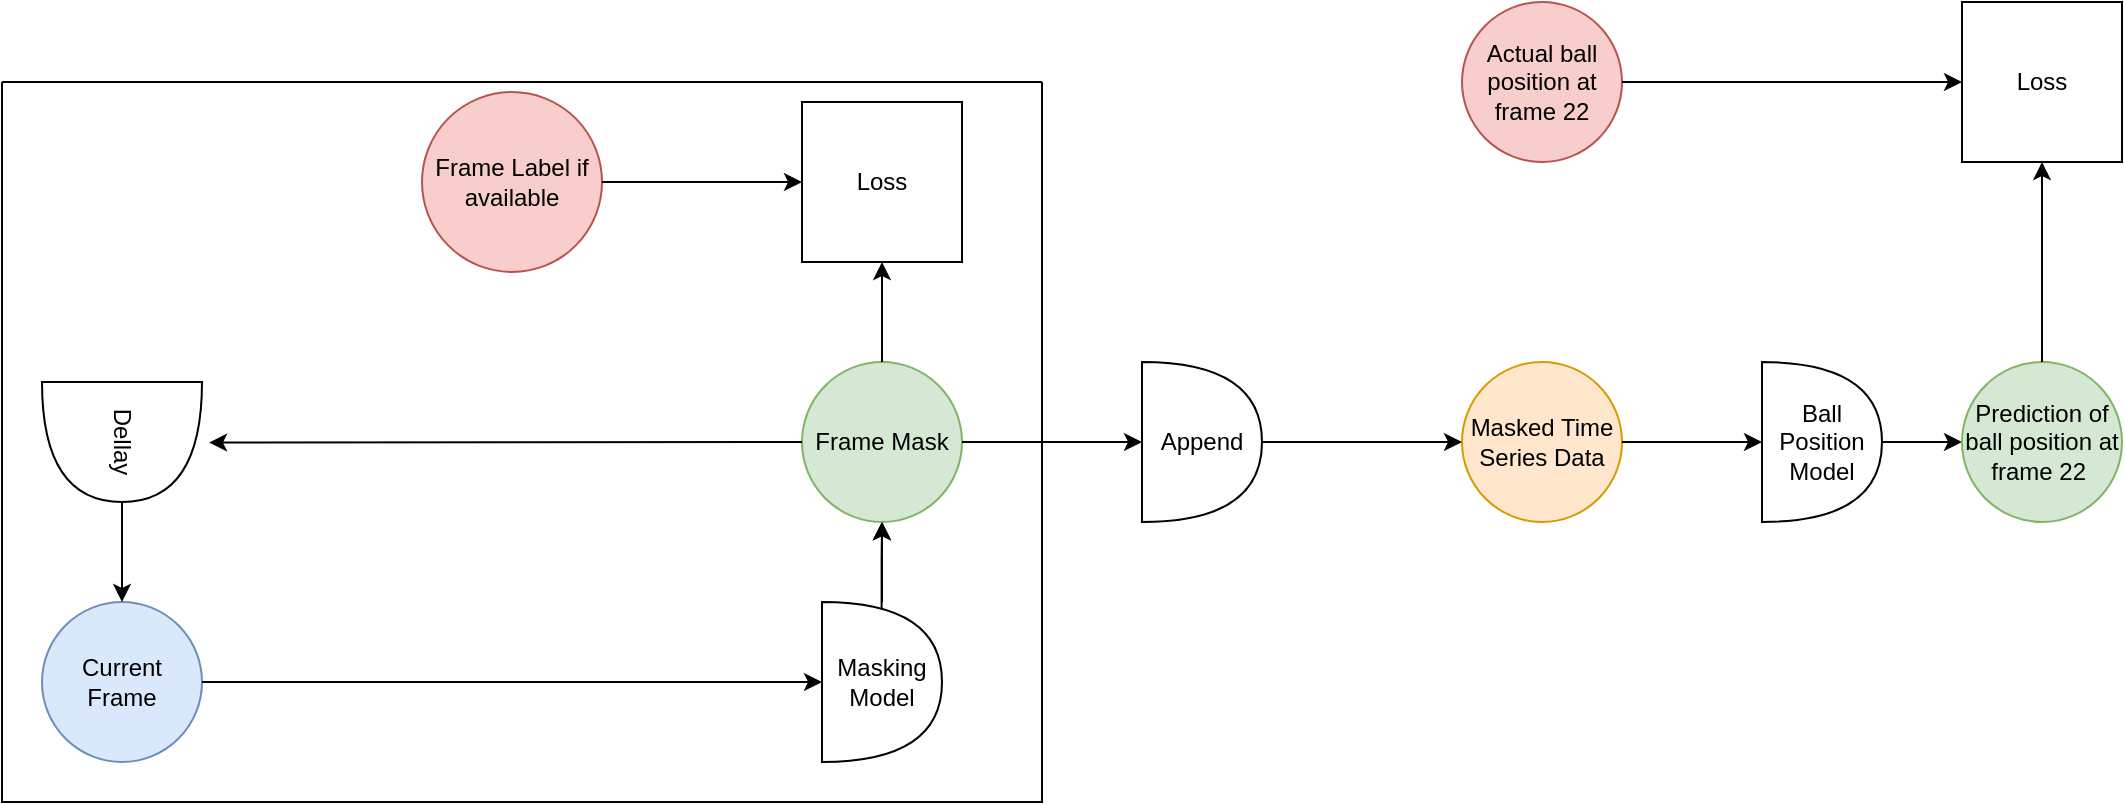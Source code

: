<mxfile version="22.1.7" type="github">
  <diagram name="Page-1" id="QOoU6ts0P6WUyy-RfyxB">
    <mxGraphModel dx="1578" dy="962" grid="1" gridSize="10" guides="1" tooltips="1" connect="1" arrows="1" fold="1" page="1" pageScale="1" pageWidth="850" pageHeight="1100" math="0" shadow="0">
      <root>
        <mxCell id="0" />
        <mxCell id="1" parent="0" />
        <mxCell id="OwdCwzS7ZTWXTgMgKkXd-84" value="" style="swimlane;startSize=0;" vertex="1" parent="1">
          <mxGeometry x="230" y="210" width="520" height="360" as="geometry" />
        </mxCell>
        <mxCell id="OwdCwzS7ZTWXTgMgKkXd-85" value="Current Frame" style="ellipse;whiteSpace=wrap;html=1;aspect=fixed;fillColor=#dae8fc;strokeColor=#6c8ebf;" vertex="1" parent="OwdCwzS7ZTWXTgMgKkXd-84">
          <mxGeometry x="20" y="260" width="80" height="80" as="geometry" />
        </mxCell>
        <mxCell id="OwdCwzS7ZTWXTgMgKkXd-95" value="" style="edgeStyle=orthogonalEdgeStyle;rounded=0;orthogonalLoop=1;jettySize=auto;html=1;" edge="1" parent="OwdCwzS7ZTWXTgMgKkXd-84" source="OwdCwzS7ZTWXTgMgKkXd-86" target="OwdCwzS7ZTWXTgMgKkXd-87">
          <mxGeometry relative="1" as="geometry" />
        </mxCell>
        <mxCell id="OwdCwzS7ZTWXTgMgKkXd-96" value="" style="edgeStyle=orthogonalEdgeStyle;rounded=0;orthogonalLoop=1;jettySize=auto;html=1;exitX=0.497;exitY=0.039;exitDx=0;exitDy=0;exitPerimeter=0;" edge="1" parent="OwdCwzS7ZTWXTgMgKkXd-84" source="OwdCwzS7ZTWXTgMgKkXd-86" target="OwdCwzS7ZTWXTgMgKkXd-87">
          <mxGeometry relative="1" as="geometry">
            <mxPoint x="440" y="260" as="sourcePoint" />
          </mxGeometry>
        </mxCell>
        <mxCell id="OwdCwzS7ZTWXTgMgKkXd-86" value="Masking Model" style="shape=or;whiteSpace=wrap;html=1;" vertex="1" parent="OwdCwzS7ZTWXTgMgKkXd-84">
          <mxGeometry x="410" y="260" width="60" height="80" as="geometry" />
        </mxCell>
        <mxCell id="OwdCwzS7ZTWXTgMgKkXd-87" value="Frame Mask" style="ellipse;whiteSpace=wrap;html=1;aspect=fixed;fillColor=#d5e8d4;strokeColor=#82b366;" vertex="1" parent="OwdCwzS7ZTWXTgMgKkXd-84">
          <mxGeometry x="400" y="140" width="80" height="80" as="geometry" />
        </mxCell>
        <mxCell id="OwdCwzS7ZTWXTgMgKkXd-88" value="Loss" style="whiteSpace=wrap;html=1;aspect=fixed;" vertex="1" parent="OwdCwzS7ZTWXTgMgKkXd-84">
          <mxGeometry x="400" y="10" width="80" height="80" as="geometry" />
        </mxCell>
        <mxCell id="OwdCwzS7ZTWXTgMgKkXd-89" value="Frame Label if available" style="ellipse;whiteSpace=wrap;html=1;aspect=fixed;fillColor=#f8cecc;strokeColor=#b85450;" vertex="1" parent="OwdCwzS7ZTWXTgMgKkXd-84">
          <mxGeometry x="210" y="5" width="90" height="90" as="geometry" />
        </mxCell>
        <mxCell id="OwdCwzS7ZTWXTgMgKkXd-92" value="Dellay" style="shape=or;whiteSpace=wrap;html=1;rotation=90;" vertex="1" parent="OwdCwzS7ZTWXTgMgKkXd-84">
          <mxGeometry x="30" y="140" width="60" height="80" as="geometry" />
        </mxCell>
        <mxCell id="OwdCwzS7ZTWXTgMgKkXd-93" value="" style="endArrow=classic;html=1;rounded=0;exitX=1;exitY=0.5;exitDx=0;exitDy=0;entryX=0;entryY=0.5;entryDx=0;entryDy=0;entryPerimeter=0;" edge="1" parent="OwdCwzS7ZTWXTgMgKkXd-84" source="OwdCwzS7ZTWXTgMgKkXd-85" target="OwdCwzS7ZTWXTgMgKkXd-86">
          <mxGeometry width="50" height="50" relative="1" as="geometry">
            <mxPoint x="330" y="240" as="sourcePoint" />
            <mxPoint x="380" y="190" as="targetPoint" />
          </mxGeometry>
        </mxCell>
        <mxCell id="OwdCwzS7ZTWXTgMgKkXd-94" value="" style="endArrow=classic;html=1;rounded=0;" edge="1" parent="OwdCwzS7ZTWXTgMgKkXd-84">
          <mxGeometry width="50" height="50" relative="1" as="geometry">
            <mxPoint x="440" y="260" as="sourcePoint" />
            <mxPoint x="440" y="220" as="targetPoint" />
          </mxGeometry>
        </mxCell>
        <mxCell id="OwdCwzS7ZTWXTgMgKkXd-101" value="" style="endArrow=classic;html=1;rounded=0;exitX=0.5;exitY=0;exitDx=0;exitDy=0;entryX=0.5;entryY=1;entryDx=0;entryDy=0;" edge="1" parent="OwdCwzS7ZTWXTgMgKkXd-84" source="OwdCwzS7ZTWXTgMgKkXd-87" target="OwdCwzS7ZTWXTgMgKkXd-88">
          <mxGeometry width="50" height="50" relative="1" as="geometry">
            <mxPoint x="450" y="260" as="sourcePoint" />
            <mxPoint x="500" y="210" as="targetPoint" />
          </mxGeometry>
        </mxCell>
        <mxCell id="OwdCwzS7ZTWXTgMgKkXd-105" value="" style="endArrow=classic;html=1;rounded=0;exitX=1;exitY=0.5;exitDx=0;exitDy=0;exitPerimeter=0;entryX=0.5;entryY=0;entryDx=0;entryDy=0;" edge="1" parent="OwdCwzS7ZTWXTgMgKkXd-84" source="OwdCwzS7ZTWXTgMgKkXd-92" target="OwdCwzS7ZTWXTgMgKkXd-85">
          <mxGeometry width="50" height="50" relative="1" as="geometry">
            <mxPoint x="450" y="290" as="sourcePoint" />
            <mxPoint x="500" y="240" as="targetPoint" />
          </mxGeometry>
        </mxCell>
        <mxCell id="OwdCwzS7ZTWXTgMgKkXd-107" value="" style="endArrow=classic;html=1;rounded=0;exitX=1;exitY=0.5;exitDx=0;exitDy=0;entryX=0;entryY=0.5;entryDx=0;entryDy=0;" edge="1" parent="OwdCwzS7ZTWXTgMgKkXd-84" source="OwdCwzS7ZTWXTgMgKkXd-89" target="OwdCwzS7ZTWXTgMgKkXd-88">
          <mxGeometry width="50" height="50" relative="1" as="geometry">
            <mxPoint x="700" y="140" as="sourcePoint" />
            <mxPoint x="750" y="90" as="targetPoint" />
          </mxGeometry>
        </mxCell>
        <mxCell id="OwdCwzS7ZTWXTgMgKkXd-108" value="" style="endArrow=classic;html=1;rounded=0;exitX=0;exitY=0.5;exitDx=0;exitDy=0;entryX=0.505;entryY=-0.044;entryDx=0;entryDy=0;entryPerimeter=0;" edge="1" parent="OwdCwzS7ZTWXTgMgKkXd-84" source="OwdCwzS7ZTWXTgMgKkXd-87" target="OwdCwzS7ZTWXTgMgKkXd-92">
          <mxGeometry width="50" height="50" relative="1" as="geometry">
            <mxPoint x="700" y="140" as="sourcePoint" />
            <mxPoint x="750" y="90" as="targetPoint" />
          </mxGeometry>
        </mxCell>
        <mxCell id="OwdCwzS7ZTWXTgMgKkXd-97" value="Append" style="shape=or;whiteSpace=wrap;html=1;" vertex="1" parent="1">
          <mxGeometry x="800" y="350" width="60" height="80" as="geometry" />
        </mxCell>
        <mxCell id="OwdCwzS7ZTWXTgMgKkXd-98" value="" style="endArrow=classic;html=1;rounded=0;exitX=1;exitY=0.5;exitDx=0;exitDy=0;entryX=0;entryY=0.5;entryDx=0;entryDy=0;entryPerimeter=0;" edge="1" parent="1" source="OwdCwzS7ZTWXTgMgKkXd-87" target="OwdCwzS7ZTWXTgMgKkXd-97">
          <mxGeometry width="50" height="50" relative="1" as="geometry">
            <mxPoint x="670" y="470" as="sourcePoint" />
            <mxPoint x="720" y="420" as="targetPoint" />
          </mxGeometry>
        </mxCell>
        <mxCell id="OwdCwzS7ZTWXTgMgKkXd-99" value="Masked Time Series Data" style="ellipse;whiteSpace=wrap;html=1;aspect=fixed;fillColor=#ffe6cc;strokeColor=#d79b00;" vertex="1" parent="1">
          <mxGeometry x="960" y="350" width="80" height="80" as="geometry" />
        </mxCell>
        <mxCell id="OwdCwzS7ZTWXTgMgKkXd-100" value="" style="endArrow=classic;html=1;rounded=0;exitX=1;exitY=0.5;exitDx=0;exitDy=0;exitPerimeter=0;entryX=0;entryY=0.5;entryDx=0;entryDy=0;" edge="1" parent="1" source="OwdCwzS7ZTWXTgMgKkXd-97" target="OwdCwzS7ZTWXTgMgKkXd-99">
          <mxGeometry width="50" height="50" relative="1" as="geometry">
            <mxPoint x="890" y="470" as="sourcePoint" />
            <mxPoint x="940" y="420" as="targetPoint" />
          </mxGeometry>
        </mxCell>
        <mxCell id="OwdCwzS7ZTWXTgMgKkXd-106" value="Ball Position Model" style="shape=or;whiteSpace=wrap;html=1;" vertex="1" parent="1">
          <mxGeometry x="1110" y="350" width="60" height="80" as="geometry" />
        </mxCell>
        <mxCell id="OwdCwzS7ZTWXTgMgKkXd-109" value="" style="endArrow=classic;html=1;rounded=0;exitX=1;exitY=0.5;exitDx=0;exitDy=0;entryX=0;entryY=0.5;entryDx=0;entryDy=0;entryPerimeter=0;" edge="1" parent="1" source="OwdCwzS7ZTWXTgMgKkXd-99" target="OwdCwzS7ZTWXTgMgKkXd-106">
          <mxGeometry width="50" height="50" relative="1" as="geometry">
            <mxPoint x="900" y="350" as="sourcePoint" />
            <mxPoint x="950" y="300" as="targetPoint" />
          </mxGeometry>
        </mxCell>
        <mxCell id="OwdCwzS7ZTWXTgMgKkXd-110" value="" style="endArrow=classic;html=1;rounded=0;exitX=1;exitY=0.5;exitDx=0;exitDy=0;exitPerimeter=0;" edge="1" parent="1" source="OwdCwzS7ZTWXTgMgKkXd-106" target="OwdCwzS7ZTWXTgMgKkXd-111">
          <mxGeometry width="50" height="50" relative="1" as="geometry">
            <mxPoint x="1000" y="350" as="sourcePoint" />
            <mxPoint x="1250" y="390" as="targetPoint" />
          </mxGeometry>
        </mxCell>
        <mxCell id="OwdCwzS7ZTWXTgMgKkXd-111" value="Prediction of ball position at frame 22&amp;nbsp;" style="ellipse;whiteSpace=wrap;html=1;aspect=fixed;fillColor=#d5e8d4;strokeColor=#82b366;" vertex="1" parent="1">
          <mxGeometry x="1210" y="350" width="80" height="80" as="geometry" />
        </mxCell>
        <mxCell id="OwdCwzS7ZTWXTgMgKkXd-112" value="Actual ball position at frame 22" style="ellipse;whiteSpace=wrap;html=1;aspect=fixed;fillColor=#f8cecc;strokeColor=#b85450;" vertex="1" parent="1">
          <mxGeometry x="960" y="170" width="80" height="80" as="geometry" />
        </mxCell>
        <mxCell id="OwdCwzS7ZTWXTgMgKkXd-113" value="Loss" style="whiteSpace=wrap;html=1;aspect=fixed;" vertex="1" parent="1">
          <mxGeometry x="1210" y="170" width="80" height="80" as="geometry" />
        </mxCell>
        <mxCell id="OwdCwzS7ZTWXTgMgKkXd-115" value="" style="endArrow=classic;html=1;rounded=0;exitX=1;exitY=0.5;exitDx=0;exitDy=0;entryX=0;entryY=0.5;entryDx=0;entryDy=0;" edge="1" parent="1" source="OwdCwzS7ZTWXTgMgKkXd-112" target="OwdCwzS7ZTWXTgMgKkXd-113">
          <mxGeometry width="50" height="50" relative="1" as="geometry">
            <mxPoint x="1000" y="350" as="sourcePoint" />
            <mxPoint x="1050" y="300" as="targetPoint" />
          </mxGeometry>
        </mxCell>
        <mxCell id="OwdCwzS7ZTWXTgMgKkXd-116" value="" style="endArrow=classic;html=1;rounded=0;exitX=0.5;exitY=0;exitDx=0;exitDy=0;entryX=0.5;entryY=1;entryDx=0;entryDy=0;" edge="1" parent="1" source="OwdCwzS7ZTWXTgMgKkXd-111" target="OwdCwzS7ZTWXTgMgKkXd-113">
          <mxGeometry width="50" height="50" relative="1" as="geometry">
            <mxPoint x="1000" y="350" as="sourcePoint" />
            <mxPoint x="1050" y="300" as="targetPoint" />
          </mxGeometry>
        </mxCell>
      </root>
    </mxGraphModel>
  </diagram>
</mxfile>
